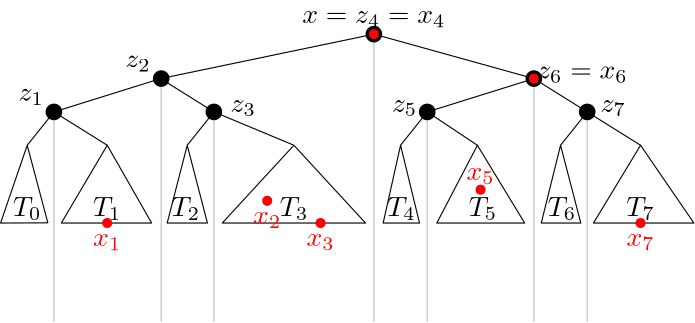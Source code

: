 <?xml version="1.0"?>
<!DOCTYPE ipe SYSTEM "ipe.dtd">
<ipe version="70206" creator="Ipe 7.2.7">
<info created="D:20200304161928" modified="D:20200305124825"/>
<ipestyle name="basic">
<symbol name="arrow/arc(spx)">
<path stroke="sym-stroke" fill="sym-stroke" pen="sym-pen">
0 0 m
-1 0.333 l
-1 -0.333 l
h
</path>
</symbol>
<symbol name="arrow/farc(spx)">
<path stroke="sym-stroke" fill="white" pen="sym-pen">
0 0 m
-1 0.333 l
-1 -0.333 l
h
</path>
</symbol>
<symbol name="arrow/ptarc(spx)">
<path stroke="sym-stroke" fill="sym-stroke" pen="sym-pen">
0 0 m
-1 0.333 l
-0.8 0 l
-1 -0.333 l
h
</path>
</symbol>
<symbol name="arrow/fptarc(spx)">
<path stroke="sym-stroke" fill="white" pen="sym-pen">
0 0 m
-1 0.333 l
-0.8 0 l
-1 -0.333 l
h
</path>
</symbol>
<symbol name="mark/circle(sx)" transformations="translations">
<path fill="sym-stroke">
0.6 0 0 0.6 0 0 e
0.4 0 0 0.4 0 0 e
</path>
</symbol>
<symbol name="mark/disk(sx)" transformations="translations">
<path fill="sym-stroke">
0.6 0 0 0.6 0 0 e
</path>
</symbol>
<symbol name="mark/fdisk(sfx)" transformations="translations">
<group>
<path fill="sym-fill">
0.5 0 0 0.5 0 0 e
</path>
<path fill="sym-stroke" fillrule="eofill">
0.6 0 0 0.6 0 0 e
0.4 0 0 0.4 0 0 e
</path>
</group>
</symbol>
<symbol name="mark/box(sx)" transformations="translations">
<path fill="sym-stroke" fillrule="eofill">
-0.6 -0.6 m
0.6 -0.6 l
0.6 0.6 l
-0.6 0.6 l
h
-0.4 -0.4 m
0.4 -0.4 l
0.4 0.4 l
-0.4 0.4 l
h
</path>
</symbol>
<symbol name="mark/square(sx)" transformations="translations">
<path fill="sym-stroke">
-0.6 -0.6 m
0.6 -0.6 l
0.6 0.6 l
-0.6 0.6 l
h
</path>
</symbol>
<symbol name="mark/fsquare(sfx)" transformations="translations">
<group>
<path fill="sym-fill">
-0.5 -0.5 m
0.5 -0.5 l
0.5 0.5 l
-0.5 0.5 l
h
</path>
<path fill="sym-stroke" fillrule="eofill">
-0.6 -0.6 m
0.6 -0.6 l
0.6 0.6 l
-0.6 0.6 l
h
-0.4 -0.4 m
0.4 -0.4 l
0.4 0.4 l
-0.4 0.4 l
h
</path>
</group>
</symbol>
<symbol name="mark/cross(sx)" transformations="translations">
<group>
<path fill="sym-stroke">
-0.43 -0.57 m
0.57 0.43 l
0.43 0.57 l
-0.57 -0.43 l
h
</path>
<path fill="sym-stroke">
-0.43 0.57 m
0.57 -0.43 l
0.43 -0.57 l
-0.57 0.43 l
h
</path>
</group>
</symbol>
<symbol name="arrow/fnormal(spx)">
<path stroke="sym-stroke" fill="white" pen="sym-pen">
0 0 m
-1 0.333 l
-1 -0.333 l
h
</path>
</symbol>
<symbol name="arrow/pointed(spx)">
<path stroke="sym-stroke" fill="sym-stroke" pen="sym-pen">
0 0 m
-1 0.333 l
-0.8 0 l
-1 -0.333 l
h
</path>
</symbol>
<symbol name="arrow/fpointed(spx)">
<path stroke="sym-stroke" fill="white" pen="sym-pen">
0 0 m
-1 0.333 l
-0.8 0 l
-1 -0.333 l
h
</path>
</symbol>
<symbol name="arrow/linear(spx)">
<path stroke="sym-stroke" pen="sym-pen">
-1 0.333 m
0 0 l
-1 -0.333 l
</path>
</symbol>
<symbol name="arrow/fdouble(spx)">
<path stroke="sym-stroke" fill="white" pen="sym-pen">
0 0 m
-1 0.333 l
-1 -0.333 l
h
-1 0 m
-2 0.333 l
-2 -0.333 l
h
</path>
</symbol>
<symbol name="arrow/double(spx)">
<path stroke="sym-stroke" fill="sym-stroke" pen="sym-pen">
0 0 m
-1 0.333 l
-1 -0.333 l
h
-1 0 m
-2 0.333 l
-2 -0.333 l
h
</path>
</symbol>
<pen name="heavier" value="0.8"/>
<pen name="fat" value="1.2"/>
<pen name="ultrafat" value="2"/>
<symbolsize name="large" value="5"/>
<symbolsize name="small" value="2"/>
<symbolsize name="tiny" value="1.1"/>
<arrowsize name="large" value="10"/>
<arrowsize name="small" value="5"/>
<arrowsize name="tiny" value="3"/>
<color name="red" value="1 0 0"/>
<color name="green" value="0 1 0"/>
<color name="blue" value="0 0 1"/>
<color name="yellow" value="1 1 0"/>
<color name="orange" value="1 0.647 0"/>
<color name="gold" value="1 0.843 0"/>
<color name="purple" value="0.627 0.125 0.941"/>
<color name="gray" value="0.745"/>
<color name="brown" value="0.647 0.165 0.165"/>
<color name="navy" value="0 0 0.502"/>
<color name="pink" value="1 0.753 0.796"/>
<color name="seagreen" value="0.18 0.545 0.341"/>
<color name="turquoise" value="0.251 0.878 0.816"/>
<color name="violet" value="0.933 0.51 0.933"/>
<color name="darkblue" value="0 0 0.545"/>
<color name="darkcyan" value="0 0.545 0.545"/>
<color name="darkgray" value="0.663"/>
<color name="darkgreen" value="0 0.392 0"/>
<color name="darkmagenta" value="0.545 0 0.545"/>
<color name="darkorange" value="1 0.549 0"/>
<color name="darkred" value="0.545 0 0"/>
<color name="lightblue" value="0.678 0.847 0.902"/>
<color name="lightcyan" value="0.878 1 1"/>
<color name="lightgray" value="0.827"/>
<color name="lightgreen" value="0.565 0.933 0.565"/>
<color name="lightyellow" value="1 1 0.878"/>
<dashstyle name="dashed" value="[4] 0"/>
<dashstyle name="dotted" value="[1 3] 0"/>
<dashstyle name="dash dotted" value="[4 2 1 2] 0"/>
<dashstyle name="dash dot dotted" value="[4 2 1 2 1 2] 0"/>
<textsize name="large" value="\large"/>
<textsize name="small" value="\small"/>
<textsize name="tiny" value="\tiny"/>
<textsize name="Large" value="\Large"/>
<textsize name="LARGE" value="\LARGE"/>
<textsize name="huge" value="\huge"/>
<textsize name="Huge" value="\Huge"/>
<textsize name="footnote" value="\footnotesize"/>
<textstyle name="center" begin="\begin{center}" end="\end{center}"/>
<textstyle name="itemize" begin="\begin{itemize}" end="\end{itemize}"/>
<textstyle name="item" begin="\begin{itemize}\item{}" end="\end{itemize}"/>
<gridsize name="4 pts" value="4"/>
<gridsize name="8 pts (~3 mm)" value="8"/>
<gridsize name="16 pts (~6 mm)" value="16"/>
<gridsize name="32 pts (~12 mm)" value="32"/>
<gridsize name="10 pts (~3.5 mm)" value="10"/>
<gridsize name="20 pts (~7 mm)" value="20"/>
<gridsize name="14 pts (~5 mm)" value="14"/>
<gridsize name="28 pts (~10 mm)" value="28"/>
<gridsize name="56 pts (~20 mm)" value="56"/>
<anglesize name="90 deg" value="90"/>
<anglesize name="60 deg" value="60"/>
<anglesize name="45 deg" value="45"/>
<anglesize name="30 deg" value="30"/>
<anglesize name="22.5 deg" value="22.5"/>
<opacity name="10%" value="0.1"/>
<opacity name="30%" value="0.3"/>
<opacity name="50%" value="0.5"/>
<opacity name="75%" value="0.75"/>
<tiling name="falling" angle="-60" step="4" width="1"/>
<tiling name="rising" angle="30" step="4" width="1"/>
</ipestyle>
<page>
<layer name="alpha"/>
<layer name="beta"/>
<layer name="partition"/>
<view layers="alpha" active="alpha"/>
<view layers="beta partition" active="partition"/>
<path layer="partition" stroke="pink">
169.6 640 m
169.6 560.522 l
</path>
<path stroke="pink">
227.2 628 m
227.2 560.522 l
</path>
<path stroke="pink">
246.4 640 m
246.4 560.522 l
</path>
<path stroke="pink">
304 628 m
304 560.522 l
</path>
<path stroke="pink">
361.6 640 m
361.6 560.522 l
</path>
<text layer="alpha" matrix="1.2 0 0 1 112.861 -1.45898" transformations="translations" pos="160 600" stroke="black" type="label" width="10.291" height="6.812" depth="1.49" halign="center" valign="baseline" style="math">T_5</text>
<path stroke="gray">
150.4 636 m
150.4 560.522 l
</path>
<path stroke="gray">
189.038 648 m
189.038 560.522 l
</path>
<path stroke="gray">
208 636 m
208 560.522 l
</path>
<path stroke="gray">
265.6 664 m
265.6 560.522 l
</path>
<path stroke="gray">
284.8 636 m
284.8 560.522 l
</path>
<path stroke="gray">
323.2 648 m
323.2 560.522 l
</path>
<path stroke="gray">
342.4 636 m
342.4 560.522 l
</path>
<text layer="partition" matrix="1.2 0 0 1 -51.2 -18.9584" transformations="translations" pos="160 592" stroke="black" type="label" width="16.629" height="6.808" depth="2.85" halign="center" valign="top" style="math">T_{0,0}</text>
<text matrix="1.2 0 0 1 -32 -18.9584" transformations="translations" pos="160 592" stroke="black" type="label" width="16.629" height="6.808" depth="2.85" halign="center" valign="top" style="math">T_{1,0}</text>
<text matrix="1.2 0 0 1 -12.8 -6" transformations="translations" pos="160 592" stroke="black" type="label" width="11.941" height="6.812" depth="1.49" halign="center" valign="top" style="math">A_2</text>
<text matrix="1.2 0 0 1 6.4 -6" transformations="translations" pos="160 592" stroke="black" type="label" width="11.941" height="6.812" depth="1.49" halign="center" valign="top" style="math">A_3</text>
<text matrix="1.2 0 0 1 25.6 -6" transformations="translations" pos="160 592" stroke="black" type="label" width="11.941" height="6.812" depth="1.49" halign="center" valign="top" style="math">A_4</text>
<text matrix="1.2 0 0 1 44.8 -6" transformations="translations" pos="160 592" stroke="black" type="label" width="11.941" height="6.812" depth="1.49" halign="center" valign="top" style="math">A_5</text>
<text matrix="1.2 0 0 1 64 -6" transformations="translations" pos="160 592" stroke="black" type="label" width="11.941" height="6.812" depth="1.49" halign="center" valign="top" style="math">A_6</text>
<text matrix="1.2 0 0 1 83.2 -6" transformations="translations" pos="160 592" stroke="black" type="label" width="11.941" height="6.812" depth="1.49" halign="center" valign="top" style="math">A_7</text>
<text matrix="1.2 0 0 1 102.4 -6" transformations="translations" pos="160 592" stroke="black" type="label" width="11.941" height="6.812" depth="1.49" halign="center" valign="top" style="math">A_8</text>
<text matrix="1.2 0 0 1 121.6 -6" transformations="translations" pos="160 592" stroke="black" type="label" width="11.941" height="6.812" depth="1.49" halign="center" valign="top" style="math">A_9</text>
<text matrix="1.2 0 0 1 140.8 2" transformations="translations" pos="160 592" stroke="black" type="label" width="15.913" height="6.812" depth="1.49" halign="center" valign="top" style="math">A_{10}</text>
<text matrix="1.2 0 0 1 160 2" transformations="translations" pos="160 592" stroke="black" type="label" width="15.913" height="6.812" depth="1.49" halign="center" valign="top" style="math">A_{11}</text>
<text matrix="1.2 0 0 1 -12.8 -18.9588" transformations="translations" pos="160 592" stroke="black" type="label" width="16.629" height="6.808" depth="2.85" halign="center" valign="top" style="math">T_{1,1}</text>
<text matrix="1.2 0 0 1 6.4 -18.9588" transformations="translations" pos="160 592" stroke="black" type="label" width="16.629" height="6.808" depth="2.85" halign="center" valign="top" style="math">T_{2,0}</text>
<text matrix="1.2 0 0 1 25.6 -18.9588" transformations="translations" pos="160 592" stroke="black" type="label" width="16.629" height="6.808" depth="2.85" halign="center" valign="top" style="math">T_{3,0}</text>
<text matrix="1.2 0 0 1 44.8 -18.9588" transformations="translations" pos="160 592" stroke="black" type="label" width="16.629" height="6.808" depth="2.85" halign="center" valign="top" style="math">T_{3,1}</text>
<text matrix="1.2 0 0 1 64 -18.9588" transformations="translations" pos="160 592" stroke="black" type="label" width="16.629" height="6.808" depth="2.85" halign="center" valign="top" style="math">T_{3,2}</text>
<text matrix="1.2 0 0 1 83.2 -18.9588" transformations="translations" pos="160 592" stroke="black" type="label" width="16.629" height="6.808" depth="2.85" halign="center" valign="top" style="math">T_{4,0}</text>
<text matrix="1.2 0 0 1 102.4 -18.9588" transformations="translations" pos="160 592" stroke="black" type="label" width="16.629" height="6.808" depth="2.85" halign="center" valign="top" style="math">T_{5,0}</text>
<text matrix="1.2 0 0 1 121.6 -18.9588" transformations="translations" pos="160 592" stroke="black" type="label" width="16.629" height="6.808" depth="2.85" halign="center" valign="top" style="math">T_{5,1}</text>
<text matrix="1.2 0 0 1 140.8 -18.9588" transformations="translations" pos="160 592" stroke="black" type="label" width="16.629" height="6.808" depth="2.85" halign="center" valign="top" style="math">T_{6,0}</text>
<text matrix="1.2 0 0 1 160 -18.9588" transformations="translations" pos="160 592" stroke="black" type="label" width="16.629" height="6.808" depth="2.85" halign="center" valign="top" style="math">T_{7,0}</text>
<text matrix="1.2 0 0 1 179.2 -18.9588" transformations="translations" pos="160 592" stroke="black" type="label" width="16.629" height="6.808" depth="2.85" halign="center" valign="top" style="math">T_{7,1}</text>
<path stroke="gray">
150.4 628 m
150.4 560.522 l
</path>
<path stroke="gray">
188.8 628 m
188.8 560.522 l
</path>
<path stroke="gray">
208 652 m
208 560.522 l
</path>
<path stroke="gray">
265.6 628 m
265.6 560.522 l
</path>
<path stroke="gray">
284.8 668 m
284.8 560.522 l
</path>
<path matrix="1 0 0 1 4.8 0" stroke="gray">
318.4 640 m
318.4 560.522 l
</path>
<path stroke="gray">
342.4 652 m
342.4 560.522 l
</path>
<path layer="alpha" stroke="black">
265.6 664 m
323.2 648 l
</path>
<use layer="beta" matrix="1.2 0 0 1 -46.4 -116" name="mark/disk(sx)" pos="308 756" size="large" stroke="black"/>
<path matrix="0.96 0 0 1 -12.8 -116" stroke="black">
160 736 m
152 704 l
168 704 l
h
</path>
<path matrix="0.96 0 0 1 6.4 -116" stroke="black">
160 736 m
152 704 l
168 704 l
h
</path>
<path matrix="0.96 0 0 1 25.6 -116" stroke="black">
160 736 m
152 704 l
168 704 l
h
</path>
<path matrix="0.96 0 0 1 44.8 -116" stroke="black">
160 736 m
152 704 l
168 704 l
h
</path>
<path matrix="0.96 0 0 1 64 -116" stroke="black">
160 736 m
152 704 l
168 704 l
h
</path>
<path matrix="0.96 0 0 1 83.2 -116" stroke="black">
160 736 m
152 704 l
168 704 l
h
</path>
<path matrix="0.96 0 0 1 102.4 -116" stroke="black">
160 736 m
152 704 l
168 704 l
h
</path>
<path matrix="0.96 0 0 1 121.6 -116" stroke="black">
160 736 m
152 704 l
168 704 l
h
</path>
<path matrix="0.96 0 0 1 140.8 -116" stroke="black">
160 736 m
152 704 l
168 704 l
h
</path>
<path matrix="0.96 0 0 1 198.4 -108" stroke="black">
160 736 m
152 704 l
168 704 l
h
</path>
<path matrix="0.96 0 0 1 217.6 -108" stroke="black">
160 736 m
152 704 l
168 704 l
h
</path>
<use matrix="1.2 0 0 1 -51.2 -116" name="mark/disk(sx)" pos="200 744" size="large" stroke="black"/>
<use matrix="1.2 0 0 1 -51.2 -116" name="mark/disk(sx)" pos="168 744" size="large" stroke="black"/>
<use matrix="1.2 0 0 1 -51.2 -116" name="mark/disk(sx)" pos="264 744" size="large" stroke="black"/>
<use matrix="1.2 0 0 1 -51.2 -116" name="mark/disk(sx)" pos="216 768" size="large" stroke="black"/>
<use matrix="1.2 0 0 1 -51.2 -116" name="mark/disk(sx)" pos="328 768" size="large" stroke="black"/>
<use matrix="1.2 0 0 1 -51.2 -116" name="mark/disk(sx)" pos="280 784" size="large" stroke="black"/>
<path matrix="1.2 0 0 1 -51.2 -116" stroke="black">
160 736 m
168 744 l
</path>
<path matrix="1.2 0 0 1 -51.2 -116" stroke="black">
168 744 m
176 736 l
</path>
<path matrix="1.2 0 0 1 -51.2 -116" stroke="black">
192 736 m
200 744 l
</path>
<path matrix="1.2 0 0 1 -51.2 -116" stroke="black">
200 744 m
208 736 l
</path>
<path matrix="1.2 0 0 1 -51.2 -116" stroke="black">
224 736 m
232 744 l
</path>
<path matrix="1.2 0 0 1 -51.2 -116" stroke="black">
232 744 m
240 736 l
</path>
<path matrix="1.2 0 0 1 -51.2 -116" stroke="black">
256 736 m
264 744 l
</path>
<path matrix="1.2 0 0 1 -51.2 -116" stroke="black">
264 744 m
272 736 l
</path>
<path matrix="1.2 0 0 1 -51.2 -116" stroke="black">
288 736 m
296 744 l
</path>
<path matrix="1.2 0 0 1 -51.2 -116" stroke="black">
296 744 m
304 736 l
</path>
<path stroke="black">
332.8 628 m
323.2 640 l
</path>
<path stroke="black">
323.2 640 m
304 628 l
</path>
<path matrix="1.2 0 0 1 -51.2 -116" stroke="black">
264 744 m
248 756 l
</path>
<path matrix="1.2 0 0 1 -51.2 -116" stroke="black">
248 756 m
232 744 l
</path>
<path matrix="1.2 0 0 1 -51.2 -116" stroke="black">
200 744 m
184 756 l
</path>
<path matrix="1.2 0 0 1 -51.2 -116" stroke="black">
184 756 m
168 744 l
</path>
<path matrix="1.2 0 0 1 -51.2 -116" stroke="black">
184 756 m
216 768 l
</path>
<path matrix="1.2 0 0 1 -51.2 -116" stroke="black">
216 768 m
248 756 l
</path>
<path matrix="1.2 0 0 1 -51.2 -116" stroke="black">
336 744 m
344 756 l
</path>
<path matrix="1.2 0 0 1 -51.2 -116" stroke="black">
344 756 m
352 744 l
</path>
<path matrix="1.2 0 0 1 -51.2 -116" stroke="black">
344 756 m
328 768 l
</path>
<path stroke="black">
342.4 652 m
323.2 640 l
</path>
<path matrix="1.2 0 0 1 -51.2 -116" stroke="black">
328 768 m
280 784 l
</path>
<path matrix="1.2 0 0 1 -51.2 -116" stroke="black">
280 784 m
216 768 l
</path>
<use matrix="1.2 0 0 1 -51.2 -116" name="mark/disk(sx)" pos="184 756" size="normal" stroke="red"/>
<use matrix="1.2 0 0 1 -51.2 -116" name="mark/disk(sx)" pos="232 744" size="normal" stroke="red"/>
<use matrix="1.2 0 0 1 -46.4 -116" name="mark/disk(sx)" pos="308 756" size="normal" stroke="red"/>
<use matrix="1.2 0 0 1 -51.2 -116" name="mark/disk(sx)" pos="296 744" size="normal" stroke="red"/>
<use matrix="1.2 0 0 1 -51.2 -116" name="mark/disk(sx)" pos="248 756" size="normal" stroke="red"/>
<use matrix="1.2 0 0 1 -51.2 -116" name="mark/disk(sx)" pos="344 756" size="normal" stroke="red"/>
<use layer="alpha" matrix="1.2 0 0 1 -50.9616 -96" name="mark/disk(sx)" pos="200 744" size="large" stroke="black"/>
<use matrix="1.2 0 0 1 -51.2 -108" name="mark/disk(sx)" pos="168 744" size="large" stroke="black"/>
<use matrix="1.2 0 0 1 -51.2 -80" name="mark/disk(sx)" pos="264 744" size="large" stroke="black"/>
<use matrix="1.2 0 0 1 -51.2 -132" name="mark/disk(sx)" pos="216 768" size="large" stroke="black"/>
<use matrix="1.2 0 0 1 -51.2 -132" name="mark/disk(sx)" pos="328 768" size="large" stroke="black"/>
<use matrix="1.2 0 0 1 -51.2 -148" name="mark/disk(sx)" pos="280 784" size="large" stroke="black"/>
<path matrix="1.2 0 0 1 -51.2 0" stroke="black">
168 636 m
200 648 l
</path>
<path matrix="1.2 0 0 1 -51.2 0" stroke="black">
200 648 m
216 636 l
</path>
<path matrix="1.2 0 0 1 -51.2 0" stroke="black">
200 648 m
264 664 l
</path>
<path stroke="black">
323.2 648 m
284.8 636 l
</path>
<path stroke="black">
323.2 648 m
342.4 636 l
</path>
<use matrix="1.2 0 0 1 -46.4 -108" name="mark/disk(sx)" pos="308 756" size="large" stroke="black"/>
<use matrix="1.2 0 0 1 -46.4 -108" name="mark/disk(sx)" pos="308 756" size="normal" stroke="red"/>
<path stroke="black">
148.244 596 m
140.8 624 l
131.2 596 l
148.225 596.073 l
</path>
<path stroke="black">
169.6 624 m
153.072 596 l
185.596 596 l
h
</path>
<path stroke="black">
198.4 624 m
191.186 596 l
205.67 596 l
h
</path>
<path stroke="black">
211.006 596 m
262.587 596 l
236.8 624 l
h
</path>
<path stroke="black">
268.939 596 m
282.025 596 l
275.2 624 l
h
</path>
<path stroke="black">
288.251 596 m
319.885 596 l
302.861 624 l
h
</path>
<path stroke="black">
325.857 596 m
340.086 596 l
332.8 624 l
h
</path>
<path stroke="black">
344.66 596 m
380.8 596 l
361.6 624 l
h
</path>
<path matrix="1.2 0 0 1 -51.2 0" stroke="black">
160 624 m
168 636 l
</path>
<path matrix="1.2 0 0 1 -51.2 0" stroke="black">
168 636 m
184 624 l
</path>
<path matrix="1.2 0 0 1 -51.2 0" stroke="black">
208 624 m
216 636 l
</path>
<path matrix="1.2 0 0 1 -51.2 0" stroke="black">
216 636 m
240 624 l
</path>
<path matrix="1.2 0 0 1 -51.2 0" stroke="black">
272 624 m
280 636 l
</path>
<path stroke="black">
284.8 636 m
302.861 624 l
</path>
<path matrix="1.2 0 0 1 -51.2 0" stroke="black">
320 624 m
328 636 l
</path>
<path matrix="1.2 0 0 1 -51.2 0" stroke="black">
328 636 m
344 624 l
</path>
<use matrix="1.2 0 0 1 -51.2 -160" name="mark/disk(sx)" pos="184 756" size="normal" stroke="red"/>
<use matrix="1.2 0 0 1 -51.2 -136" name="mark/disk(sx)" pos="296 744" size="normal" stroke="red"/>
<use matrix="1.2 0 0 1 -51.2 -160" name="mark/disk(sx)" pos="248 756" size="normal" stroke="red"/>
<use matrix="1.2 0 0 1 -51.2 -160" name="mark/disk(sx)" pos="344 756" size="normal" stroke="red"/>
<use matrix="1.2 0 0 1 -51.2 -140" name="mark/disk(sx)" pos="232 744" size="normal" stroke="red"/>
<text matrix="1.2 0 0 1 -51.2 -1.45898" transformations="translations" pos="160 600" stroke="black" type="label" width="10.291" height="6.812" depth="1.49" halign="center" valign="baseline" style="math">T_0</text>
<text matrix="1.2 0 0 1 -22.4 -1.45898" transformations="translations" pos="160 600" stroke="black" type="label" width="10.291" height="6.812" depth="1.49" halign="center" valign="baseline" style="math">T_1</text>
<text matrix="1.2 0 0 1 169.6 -1.45898" transformations="translations" pos="160 600" stroke="black" type="label" width="10.291" height="6.812" depth="1.49" halign="center" valign="baseline" style="math">T_7</text>
<use matrix="1.2 0 0 1 -89.6 -80" name="mark/disk(sx)" pos="296 744" size="normal" stroke="red"/>
<use layer="beta" matrix="1.2 0 0 1 -89.6 -116" name="mark/disk(sx)" pos="296 744" size="normal" stroke="red"/>
<text layer="alpha" matrix="1.2 0 0 1 -45.2 8" transformations="translations" pos="160 632" stroke="black" type="label" width="9.102" height="4.294" depth="1.49" halign="right" valign="baseline" style="math">z_1</text>
<text matrix="1.2 0 0 1 -6.8 20" transformations="translations" pos="160 632" stroke="black" type="label" width="9.102" height="4.294" depth="1.49" halign="right" valign="baseline" style="math">z_2</text>
<text matrix="1.2 0 0 1 73.6 36" transformations="translations" pos="160 632" stroke="black" type="label" width="51.527" height="4.294" depth="1.49" halign="center" valign="baseline" style="math">x=z_4=x_4</text>
<text matrix="1.2 0 0 1 89.2 4" transformations="translations" pos="160 632" stroke="black" type="label" width="9.102" height="4.294" depth="1.49" halign="right" valign="baseline" style="math">z_5</text>
<text matrix="1.2 0 0 1 155.2 4" transformations="translations" pos="160 632" stroke="black" type="label" width="9.102" height="4.294" depth="1.49" valign="baseline" style="math">z_7</text>
<text matrix="1.2 0 0 1 132.4 16" transformations="translations" pos="160 632" stroke="black" type="label" width="32.549" height="4.294" depth="1.49" valign="baseline" style="math">z_6=x_6</text>
<text matrix="1.2 0 0 1 22 4" transformations="translations" pos="160 632" stroke="black" type="label" width="9.102" height="4.294" depth="1.49" valign="baseline" style="math">z_3</text>
<text matrix="1.2 0 0 1 -51.2 4" transformations="translations" pos="184 588" stroke="red" type="label" width="10.163" height="4.294" depth="1.49" halign="center" valign="top" style="math">x_1</text>
<text matrix="1.2 0 0 1 6.4 12" transformations="translations" pos="184 588" stroke="red" type="label" width="10.163" height="4.294" depth="1.49" halign="center" valign="top" style="math">x_2</text>
<text matrix="1.2 0 0 1 25.6 4" transformations="translations" pos="184 588" stroke="red" type="label" width="10.163" height="4.294" depth="1.49" halign="center" valign="top" style="math">x_3</text>
<text matrix="1.2 0 0 1 83.2 22" transformations="translations" pos="184 588" stroke="red" type="label" width="10.163" height="4.294" depth="1.49" halign="center" valign="bottom" style="math">x_5</text>
<text matrix="1.2 0 0 1 140.8 4" transformations="translations" pos="184 588" stroke="red" type="label" width="10.163" height="4.294" depth="1.49" halign="center" valign="top" style="math">x_7</text>
<text layer="beta" matrix="1.2 0 0 1 -51.2 -6" transformations="translations" pos="160 592" stroke="black" type="label" width="11.941" height="6.812" depth="1.49" halign="center" valign="top" style="math">A_0</text>
<text matrix="1.2 0 0 1 -51.2 -6" transformations="translations" pos="352 600" stroke="black" type="label" width="15.913" height="6.812" depth="1.49" halign="center" valign="top" style="math">A_{12}</text>
<text matrix="1.2 0 0 1 -32 -6" transformations="translations" pos="160 592" stroke="black" type="label" width="11.941" height="6.812" depth="1.49" halign="center" valign="top" style="math">A_1</text>
<text matrix="1.2 0 0 1 -40.4 -1" transformations="translations" pos="156 632" stroke="black" type="label" width="9.139" height="4.294" depth="1.49" halign="right" valign="baseline" style="math">s_1</text>
<text matrix="1.2 0 0 1 17.2 23" transformations="translations" pos="156 632" stroke="black" type="label" width="9.139" height="4.294" depth="1.49" halign="right" valign="baseline" style="math">s_4</text>
<text matrix="1.2 0 0 1 94 39" transformations="translations" pos="156 632" stroke="black" type="label" width="9.139" height="4.294" depth="1.49" halign="right" valign="baseline" style="math">s_8</text>
<text matrix="1.2 0 0 1 114.4 -3" transformations="translations" pos="156 632" stroke="red" type="label" width="9.139" height="4.294" depth="1.49" halign="right" valign="baseline" style="math">s_9</text>
<text matrix="1.2 0 0 1 37.6 -3" transformations="translations" pos="156 632" stroke="red" type="label" width="9.139" height="4.294" depth="1.49" halign="right" valign="baseline" style="math">s_5</text>
<text matrix="1.2 0 0 1 -20 9" transformations="translations" pos="156 632" stroke="red" type="label" width="9.139" height="4.294" depth="1.49" halign="right" valign="baseline" style="math">s_2</text>
<text matrix="1.2 0 0 1 130 12" transformations="translations" pos="156 632" stroke="black" type="label" width="13.111" height="4.294" depth="1.49" halign="right" valign="baseline" style="math">s_{10}</text>
<text matrix="1.2 0 0 1 6.4 -2" transformations="translations" pos="156 632" stroke="black" type="label" width="9.139" height="4.294" depth="1.49" valign="baseline" style="math">s_3</text>
<text matrix="1.2 0 0 1 176.8 9" transformations="translations" pos="156 632" stroke="red" type="label" width="13.111" height="4.294" depth="1.49" valign="baseline" style="math">s_{12}</text>
<text matrix="1.2 0 0 1 160 22" transformations="translations" pos="156 632" stroke="black" type="label" width="13.111" height="4.294" depth="1.49" valign="baseline" style="math">s_{11}</text>
<text matrix="1.2 0 0 1 64 10" transformations="translations" pos="156 632" stroke="red" type="label" width="9.139" height="4.294" depth="1.49" valign="baseline" style="math">s_6</text>
<text matrix="1.2 0 0 1 82 -3" transformations="translations" pos="156 632" stroke="black" type="label" width="9.139" height="4.294" depth="1.49" valign="baseline" style="math">s_7</text>
<group layer="partition">
<path matrix="0.96 0 0 1 179.2 -108" stroke="black">
160 736 m
152 704 l
168 704 l
h
</path>
<path matrix="0.96 0 0 1 160 -116" stroke="black">
160 736 m
152 704 l
168 704 l
h
</path>
</group>
<text layer="alpha" matrix="1.2 0 0 1 141.318 -1.45898" transformations="translations" pos="160 600" stroke="black" type="label" width="10.291" height="6.812" depth="1.49" halign="center" valign="baseline" style="math">T_6</text>
<text matrix="1.2 0 0 1 83.5262 -1.45898" transformations="translations" pos="160 600" stroke="black" type="label" width="10.291" height="6.812" depth="1.49" halign="center" valign="baseline" style="math">T_4</text>
<text matrix="1.2 0 0 1 44.881 -1.45898" transformations="translations" pos="160 600" stroke="black" type="label" width="10.291" height="6.812" depth="1.49" halign="center" valign="baseline" style="math">T_3</text>
<text matrix="1.2 0 0 1 5.88448 -1.45898" transformations="translations" pos="160 600" stroke="black" type="label" width="10.291" height="6.812" depth="1.49" halign="center" valign="baseline" style="math">T_2</text>
</page>
</ipe>
